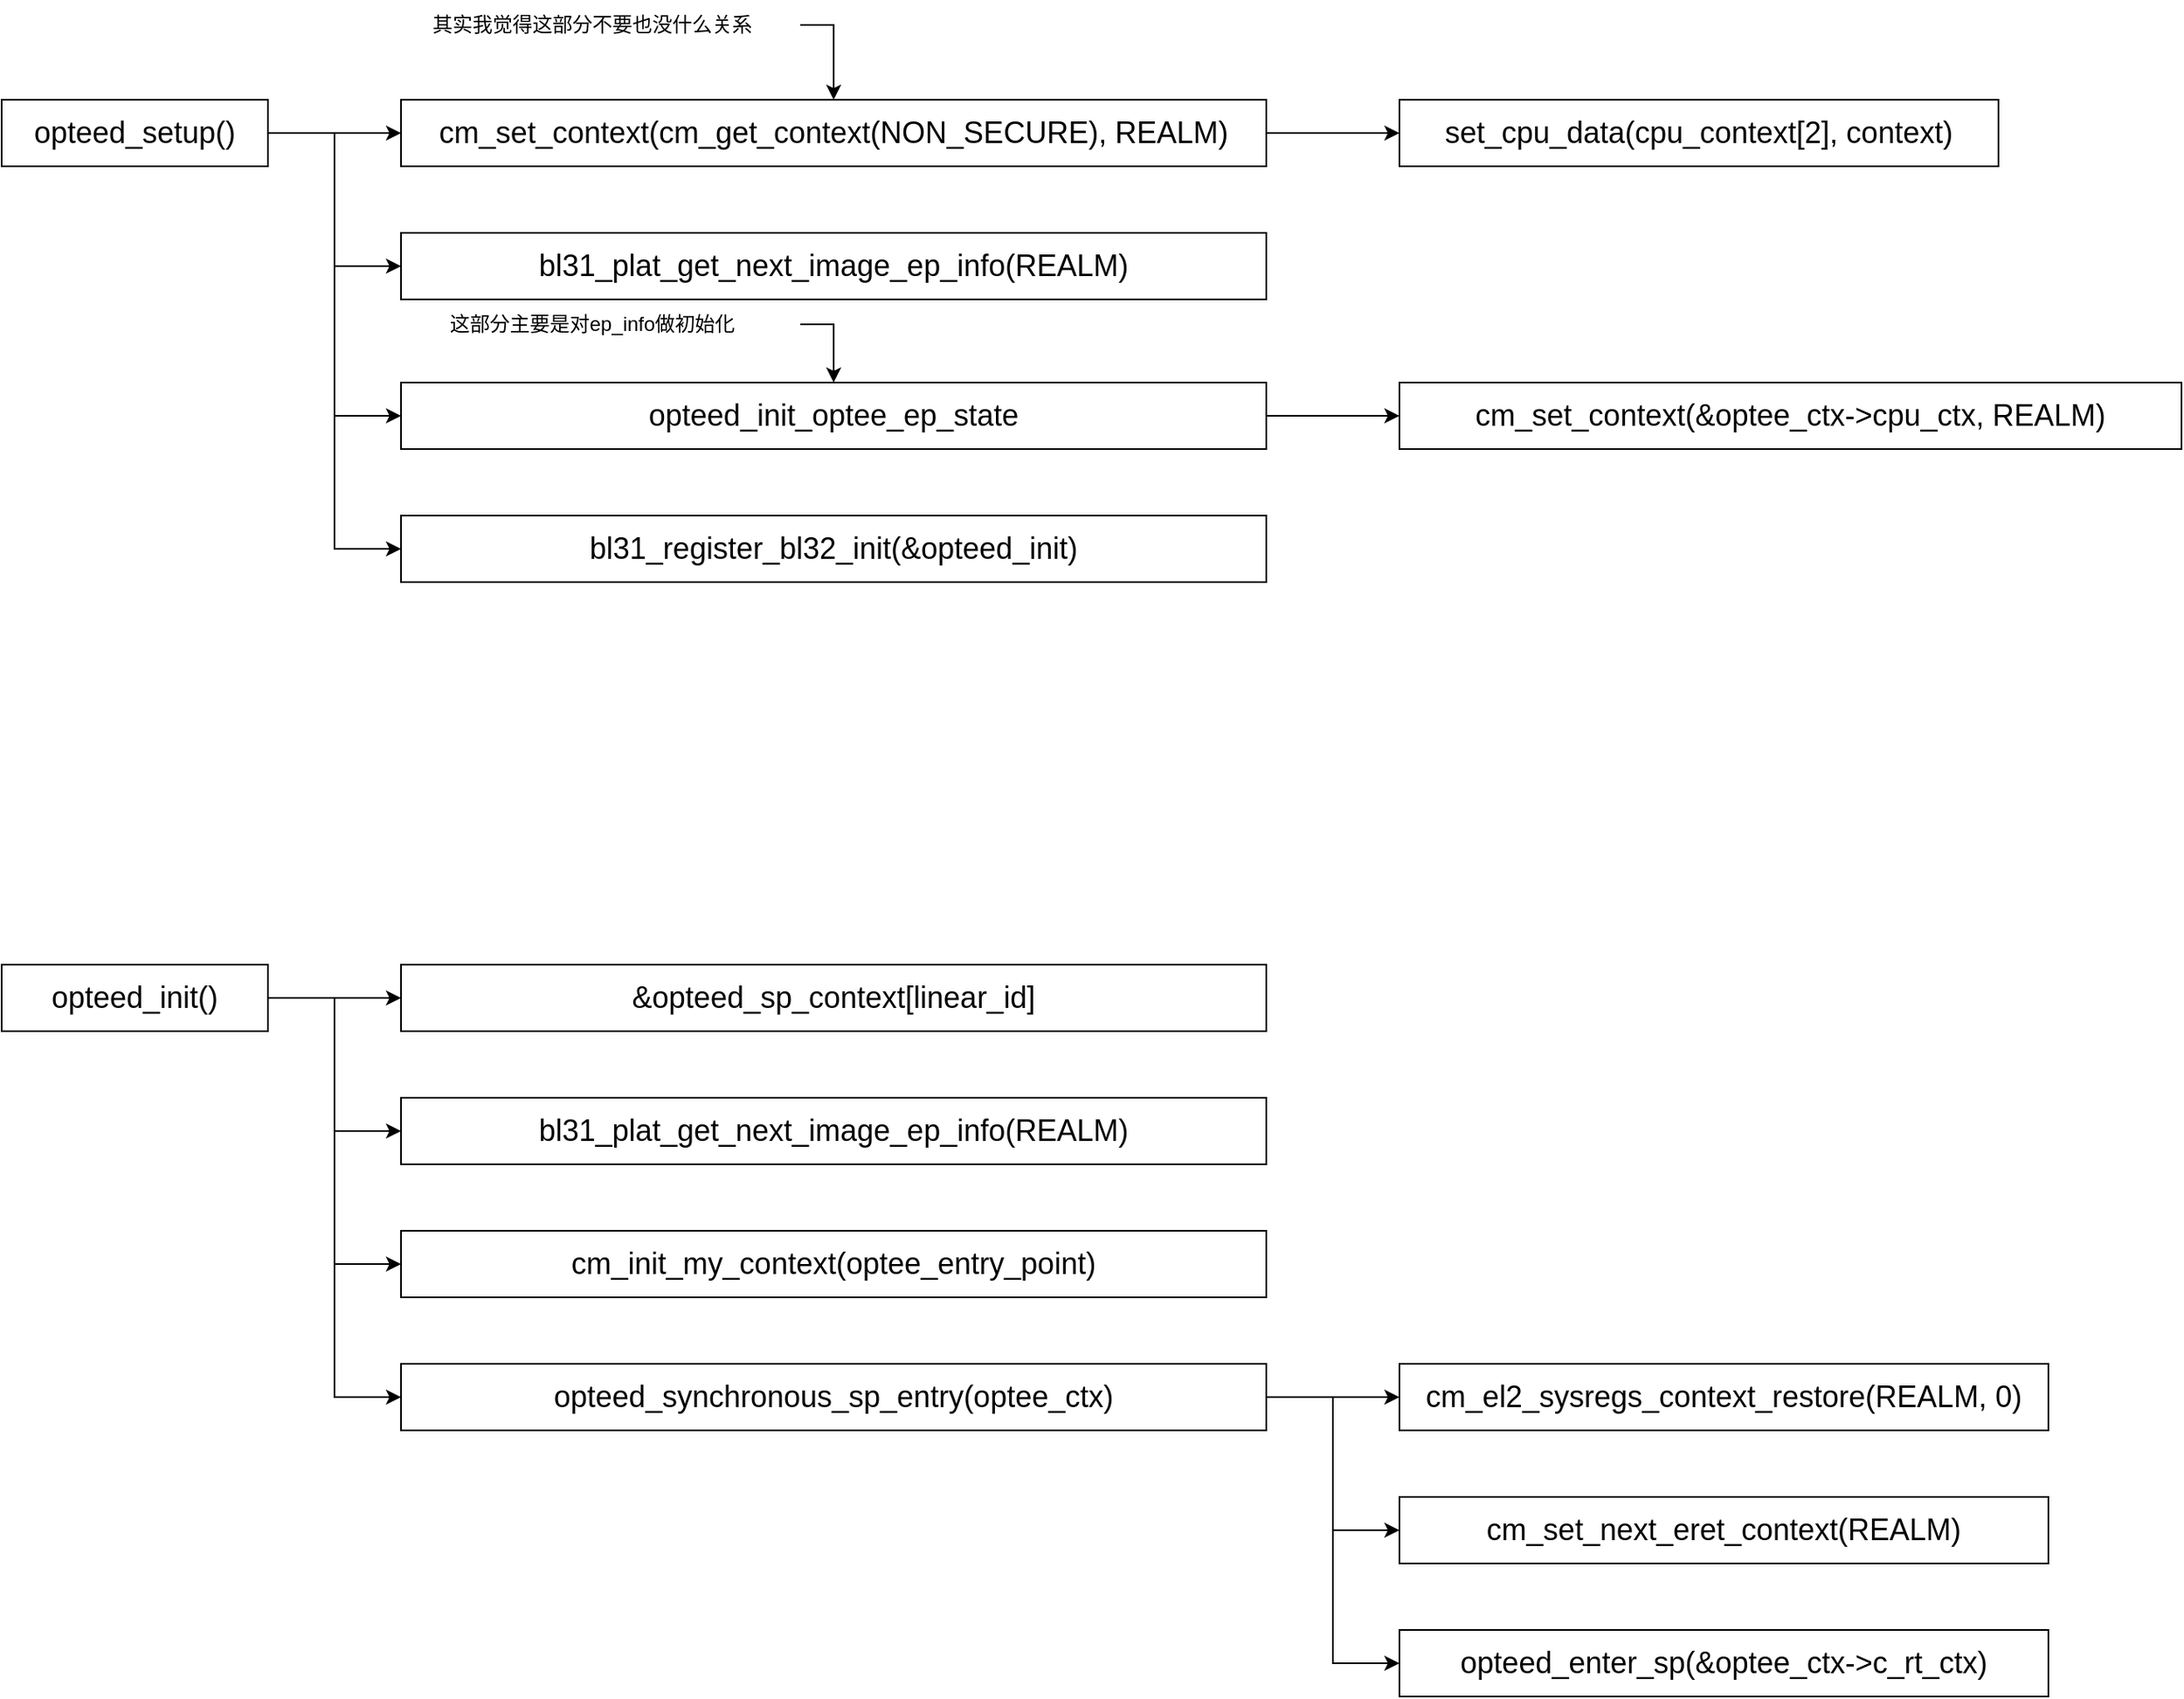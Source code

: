 <mxfile version="21.0.2" type="github">
  <diagram name="第 1 页" id="yn682Bc3vULyYWUelcPQ">
    <mxGraphModel dx="1411" dy="854" grid="1" gridSize="10" guides="1" tooltips="1" connect="1" arrows="1" fold="1" page="1" pageScale="1" pageWidth="2339" pageHeight="3300" math="0" shadow="0">
      <root>
        <mxCell id="0" />
        <mxCell id="1" parent="0" />
        <mxCell id="uO_o5AgnxEnByf0xcIqo-3" style="edgeStyle=orthogonalEdgeStyle;rounded=0;orthogonalLoop=1;jettySize=auto;html=1;exitX=1;exitY=0.5;exitDx=0;exitDy=0;entryX=0;entryY=0.5;entryDx=0;entryDy=0;" edge="1" parent="1" source="uO_o5AgnxEnByf0xcIqo-1" target="uO_o5AgnxEnByf0xcIqo-2">
          <mxGeometry relative="1" as="geometry" />
        </mxCell>
        <mxCell id="uO_o5AgnxEnByf0xcIqo-8" style="edgeStyle=orthogonalEdgeStyle;rounded=0;orthogonalLoop=1;jettySize=auto;html=1;exitX=1;exitY=0.5;exitDx=0;exitDy=0;entryX=0;entryY=0.5;entryDx=0;entryDy=0;" edge="1" parent="1" source="uO_o5AgnxEnByf0xcIqo-1" target="uO_o5AgnxEnByf0xcIqo-7">
          <mxGeometry relative="1" as="geometry" />
        </mxCell>
        <mxCell id="uO_o5AgnxEnByf0xcIqo-10" style="edgeStyle=orthogonalEdgeStyle;rounded=0;orthogonalLoop=1;jettySize=auto;html=1;exitX=1;exitY=0.5;exitDx=0;exitDy=0;entryX=0;entryY=0.5;entryDx=0;entryDy=0;" edge="1" parent="1" source="uO_o5AgnxEnByf0xcIqo-1" target="uO_o5AgnxEnByf0xcIqo-9">
          <mxGeometry relative="1" as="geometry" />
        </mxCell>
        <mxCell id="uO_o5AgnxEnByf0xcIqo-12" style="edgeStyle=orthogonalEdgeStyle;rounded=0;orthogonalLoop=1;jettySize=auto;html=1;exitX=1;exitY=0.5;exitDx=0;exitDy=0;entryX=0;entryY=0.5;entryDx=0;entryDy=0;" edge="1" parent="1" source="uO_o5AgnxEnByf0xcIqo-1" target="uO_o5AgnxEnByf0xcIqo-11">
          <mxGeometry relative="1" as="geometry" />
        </mxCell>
        <mxCell id="uO_o5AgnxEnByf0xcIqo-1" value="&lt;font style=&quot;font-size: 18px;&quot;&gt;opteed_setup()&lt;/font&gt;" style="rounded=0;whiteSpace=wrap;html=1;" vertex="1" parent="1">
          <mxGeometry x="320" y="200" width="160" height="40" as="geometry" />
        </mxCell>
        <mxCell id="uO_o5AgnxEnByf0xcIqo-6" style="edgeStyle=orthogonalEdgeStyle;rounded=0;orthogonalLoop=1;jettySize=auto;html=1;exitX=1;exitY=0.5;exitDx=0;exitDy=0;entryX=0;entryY=0.5;entryDx=0;entryDy=0;" edge="1" parent="1" source="uO_o5AgnxEnByf0xcIqo-2" target="uO_o5AgnxEnByf0xcIqo-5">
          <mxGeometry relative="1" as="geometry" />
        </mxCell>
        <mxCell id="uO_o5AgnxEnByf0xcIqo-2" value="&lt;font style=&quot;font-size: 18px;&quot;&gt;cm_set_context(cm_get_context(NON_SECURE), REALM)&lt;/font&gt;" style="rounded=0;whiteSpace=wrap;html=1;" vertex="1" parent="1">
          <mxGeometry x="560" y="200" width="520" height="40" as="geometry" />
        </mxCell>
        <mxCell id="uO_o5AgnxEnByf0xcIqo-5" value="&lt;font style=&quot;font-size: 18px;&quot;&gt;set_cpu_data(cpu_context[2], context)&lt;/font&gt;" style="rounded=0;whiteSpace=wrap;html=1;" vertex="1" parent="1">
          <mxGeometry x="1160" y="200" width="360" height="40" as="geometry" />
        </mxCell>
        <mxCell id="uO_o5AgnxEnByf0xcIqo-7" value="&lt;font style=&quot;font-size: 18px;&quot;&gt;bl31_plat_get_next_image_ep_info(REALM)&lt;/font&gt;" style="rounded=0;whiteSpace=wrap;html=1;" vertex="1" parent="1">
          <mxGeometry x="560" y="280" width="520" height="40" as="geometry" />
        </mxCell>
        <mxCell id="uO_o5AgnxEnByf0xcIqo-23" style="edgeStyle=orthogonalEdgeStyle;rounded=0;orthogonalLoop=1;jettySize=auto;html=1;exitX=1;exitY=0.5;exitDx=0;exitDy=0;" edge="1" parent="1" source="uO_o5AgnxEnByf0xcIqo-9" target="uO_o5AgnxEnByf0xcIqo-21">
          <mxGeometry relative="1" as="geometry" />
        </mxCell>
        <mxCell id="uO_o5AgnxEnByf0xcIqo-9" value="&lt;font style=&quot;font-size: 18px;&quot;&gt;opteed_init_optee_ep_state&lt;/font&gt;" style="rounded=0;whiteSpace=wrap;html=1;" vertex="1" parent="1">
          <mxGeometry x="560" y="370" width="520" height="40" as="geometry" />
        </mxCell>
        <mxCell id="uO_o5AgnxEnByf0xcIqo-11" value="&lt;font style=&quot;font-size: 18px;&quot;&gt;bl31_register_bl32_init(&amp;amp;opteed_init)&lt;/font&gt;" style="rounded=0;whiteSpace=wrap;html=1;" vertex="1" parent="1">
          <mxGeometry x="560" y="450" width="520" height="40" as="geometry" />
        </mxCell>
        <mxCell id="uO_o5AgnxEnByf0xcIqo-14" style="edgeStyle=orthogonalEdgeStyle;rounded=0;orthogonalLoop=1;jettySize=auto;html=1;exitX=1;exitY=0.5;exitDx=0;exitDy=0;entryX=0.5;entryY=0;entryDx=0;entryDy=0;" edge="1" parent="1" source="uO_o5AgnxEnByf0xcIqo-13" target="uO_o5AgnxEnByf0xcIqo-2">
          <mxGeometry relative="1" as="geometry" />
        </mxCell>
        <mxCell id="uO_o5AgnxEnByf0xcIqo-13" value="其实我觉得这部分不要也没什么关系" style="text;html=1;strokeColor=none;fillColor=none;align=center;verticalAlign=middle;whiteSpace=wrap;rounded=0;" vertex="1" parent="1">
          <mxGeometry x="550" y="140" width="250" height="30" as="geometry" />
        </mxCell>
        <mxCell id="uO_o5AgnxEnByf0xcIqo-17" style="edgeStyle=orthogonalEdgeStyle;rounded=0;orthogonalLoop=1;jettySize=auto;html=1;exitX=1;exitY=0.5;exitDx=0;exitDy=0;entryX=0.5;entryY=0;entryDx=0;entryDy=0;" edge="1" parent="1" source="uO_o5AgnxEnByf0xcIqo-15" target="uO_o5AgnxEnByf0xcIqo-9">
          <mxGeometry relative="1" as="geometry" />
        </mxCell>
        <mxCell id="uO_o5AgnxEnByf0xcIqo-15" value="这部分主要是对ep_info做初始化" style="text;html=1;strokeColor=none;fillColor=none;align=center;verticalAlign=middle;whiteSpace=wrap;rounded=0;" vertex="1" parent="1">
          <mxGeometry x="550" y="320" width="250" height="30" as="geometry" />
        </mxCell>
        <mxCell id="uO_o5AgnxEnByf0xcIqo-25" style="edgeStyle=orthogonalEdgeStyle;rounded=0;orthogonalLoop=1;jettySize=auto;html=1;exitX=1;exitY=0.5;exitDx=0;exitDy=0;entryX=0;entryY=0.5;entryDx=0;entryDy=0;" edge="1" parent="1" source="uO_o5AgnxEnByf0xcIqo-18" target="uO_o5AgnxEnByf0xcIqo-24">
          <mxGeometry relative="1" as="geometry" />
        </mxCell>
        <mxCell id="uO_o5AgnxEnByf0xcIqo-26" style="edgeStyle=orthogonalEdgeStyle;rounded=0;orthogonalLoop=1;jettySize=auto;html=1;exitX=1;exitY=0.5;exitDx=0;exitDy=0;entryX=0;entryY=0.5;entryDx=0;entryDy=0;" edge="1" parent="1" source="uO_o5AgnxEnByf0xcIqo-18" target="uO_o5AgnxEnByf0xcIqo-19">
          <mxGeometry relative="1" as="geometry" />
        </mxCell>
        <mxCell id="uO_o5AgnxEnByf0xcIqo-30" style="edgeStyle=orthogonalEdgeStyle;rounded=0;orthogonalLoop=1;jettySize=auto;html=1;exitX=1;exitY=0.5;exitDx=0;exitDy=0;entryX=0;entryY=0.5;entryDx=0;entryDy=0;" edge="1" parent="1" source="uO_o5AgnxEnByf0xcIqo-18" target="uO_o5AgnxEnByf0xcIqo-28">
          <mxGeometry relative="1" as="geometry" />
        </mxCell>
        <mxCell id="uO_o5AgnxEnByf0xcIqo-31" style="edgeStyle=orthogonalEdgeStyle;rounded=0;orthogonalLoop=1;jettySize=auto;html=1;exitX=1;exitY=0.5;exitDx=0;exitDy=0;entryX=0;entryY=0.5;entryDx=0;entryDy=0;" edge="1" parent="1" source="uO_o5AgnxEnByf0xcIqo-18" target="uO_o5AgnxEnByf0xcIqo-29">
          <mxGeometry relative="1" as="geometry" />
        </mxCell>
        <mxCell id="uO_o5AgnxEnByf0xcIqo-18" value="&lt;font style=&quot;font-size: 18px;&quot;&gt;opteed_init()&lt;/font&gt;" style="rounded=0;whiteSpace=wrap;html=1;" vertex="1" parent="1">
          <mxGeometry x="320" y="720" width="160" height="40" as="geometry" />
        </mxCell>
        <mxCell id="uO_o5AgnxEnByf0xcIqo-19" value="&lt;font style=&quot;font-size: 18px;&quot;&gt;bl31_plat_get_next_image_ep_info(REALM)&lt;/font&gt;" style="rounded=0;whiteSpace=wrap;html=1;" vertex="1" parent="1">
          <mxGeometry x="560" y="800" width="520" height="40" as="geometry" />
        </mxCell>
        <mxCell id="uO_o5AgnxEnByf0xcIqo-21" value="&lt;font style=&quot;font-size: 18px;&quot;&gt;cm_set_context(&amp;amp;optee_ctx-&amp;gt;cpu_ctx, REALM)&lt;/font&gt;" style="rounded=0;whiteSpace=wrap;html=1;" vertex="1" parent="1">
          <mxGeometry x="1160" y="370" width="470" height="40" as="geometry" />
        </mxCell>
        <mxCell id="uO_o5AgnxEnByf0xcIqo-24" value="&lt;font style=&quot;font-size: 18px;&quot;&gt;&amp;amp;opteed_sp_context[linear_id]&lt;/font&gt;" style="rounded=0;whiteSpace=wrap;html=1;" vertex="1" parent="1">
          <mxGeometry x="560" y="720" width="520" height="40" as="geometry" />
        </mxCell>
        <mxCell id="uO_o5AgnxEnByf0xcIqo-28" value="&lt;font style=&quot;font-size: 18px;&quot;&gt;cm_init_my_context(optee_entry_point)&lt;/font&gt;" style="rounded=0;whiteSpace=wrap;html=1;" vertex="1" parent="1">
          <mxGeometry x="560" y="880" width="520" height="40" as="geometry" />
        </mxCell>
        <mxCell id="uO_o5AgnxEnByf0xcIqo-37" style="edgeStyle=orthogonalEdgeStyle;rounded=0;orthogonalLoop=1;jettySize=auto;html=1;exitX=1;exitY=0.5;exitDx=0;exitDy=0;entryX=0;entryY=0.5;entryDx=0;entryDy=0;" edge="1" parent="1" source="uO_o5AgnxEnByf0xcIqo-29" target="uO_o5AgnxEnByf0xcIqo-34">
          <mxGeometry relative="1" as="geometry" />
        </mxCell>
        <mxCell id="uO_o5AgnxEnByf0xcIqo-38" style="edgeStyle=orthogonalEdgeStyle;rounded=0;orthogonalLoop=1;jettySize=auto;html=1;exitX=1;exitY=0.5;exitDx=0;exitDy=0;entryX=0;entryY=0.5;entryDx=0;entryDy=0;" edge="1" parent="1" source="uO_o5AgnxEnByf0xcIqo-29" target="uO_o5AgnxEnByf0xcIqo-35">
          <mxGeometry relative="1" as="geometry" />
        </mxCell>
        <mxCell id="uO_o5AgnxEnByf0xcIqo-39" style="edgeStyle=orthogonalEdgeStyle;rounded=0;orthogonalLoop=1;jettySize=auto;html=1;exitX=1;exitY=0.5;exitDx=0;exitDy=0;entryX=0;entryY=0.5;entryDx=0;entryDy=0;" edge="1" parent="1" source="uO_o5AgnxEnByf0xcIqo-29" target="uO_o5AgnxEnByf0xcIqo-36">
          <mxGeometry relative="1" as="geometry" />
        </mxCell>
        <mxCell id="uO_o5AgnxEnByf0xcIqo-29" value="&lt;font style=&quot;font-size: 18px;&quot;&gt;opteed_synchronous_sp_entry(optee_ctx)&lt;/font&gt;" style="rounded=0;whiteSpace=wrap;html=1;" vertex="1" parent="1">
          <mxGeometry x="560" y="960" width="520" height="40" as="geometry" />
        </mxCell>
        <mxCell id="uO_o5AgnxEnByf0xcIqo-34" value="&lt;font style=&quot;font-size: 18px;&quot;&gt;cm_el2_sysregs_context_restore(REALM, 0)&lt;/font&gt;" style="rounded=0;whiteSpace=wrap;html=1;" vertex="1" parent="1">
          <mxGeometry x="1160" y="960" width="390" height="40" as="geometry" />
        </mxCell>
        <mxCell id="uO_o5AgnxEnByf0xcIqo-35" value="&lt;font style=&quot;font-size: 18px;&quot;&gt;cm_set_next_eret_context(REALM)&lt;/font&gt;" style="rounded=0;whiteSpace=wrap;html=1;" vertex="1" parent="1">
          <mxGeometry x="1160" y="1040" width="390" height="40" as="geometry" />
        </mxCell>
        <mxCell id="uO_o5AgnxEnByf0xcIqo-36" value="&lt;font style=&quot;font-size: 18px;&quot;&gt;opteed_enter_sp(&amp;amp;optee_ctx-&amp;gt;c_rt_ctx)&lt;/font&gt;" style="rounded=0;whiteSpace=wrap;html=1;" vertex="1" parent="1">
          <mxGeometry x="1160" y="1120" width="390" height="40" as="geometry" />
        </mxCell>
      </root>
    </mxGraphModel>
  </diagram>
</mxfile>
